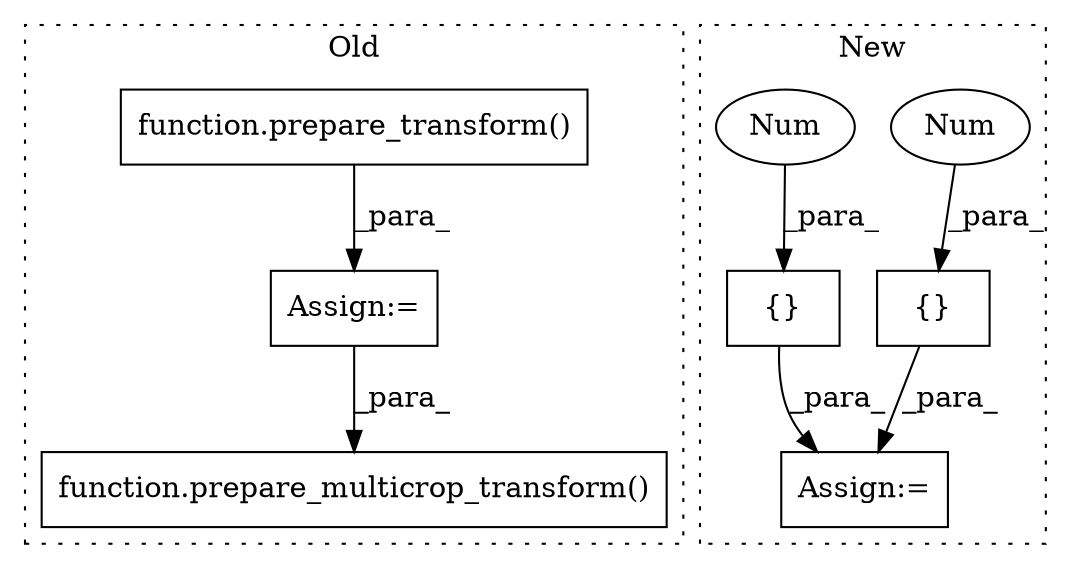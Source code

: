 digraph G {
subgraph cluster0 {
1 [label="function.prepare_multicrop_transform()" a="75" s="4578,4620" l="41,73" shape="box"];
4 [label="function.prepare_transform()" a="75" s="4412,4437" l="18,37" shape="box"];
8 [label="Assign:=" a="68" s="4409" l="3" shape="box"];
label = "Old";
style="dotted";
}
subgraph cluster1 {
2 [label="{}" a="59" s="5136,5145" l="1,0" shape="box"];
3 [label="Num" a="76" s="5137" l="3" shape="ellipse"];
5 [label="Assign:=" a="68" s="4446" l="3" shape="box"];
6 [label="{}" a="59" s="5164,5173" l="1,0" shape="box"];
7 [label="Num" a="76" s="5165" l="3" shape="ellipse"];
label = "New";
style="dotted";
}
2 -> 5 [label="_para_"];
3 -> 2 [label="_para_"];
4 -> 8 [label="_para_"];
6 -> 5 [label="_para_"];
7 -> 6 [label="_para_"];
8 -> 1 [label="_para_"];
}